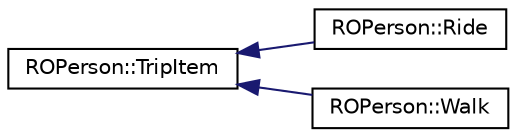 digraph "Graphical Class Hierarchy"
{
  edge [fontname="Helvetica",fontsize="10",labelfontname="Helvetica",labelfontsize="10"];
  node [fontname="Helvetica",fontsize="10",shape=record];
  rankdir="LR";
  Node0 [label="ROPerson::TripItem",height=0.2,width=0.4,color="black", fillcolor="white", style="filled",URL="$de/d65/class_r_o_person_1_1_trip_item.html",tooltip="A TripItem is part of a trip, e.g., go from here to here by car. "];
  Node0 -> Node1 [dir="back",color="midnightblue",fontsize="10",style="solid",fontname="Helvetica"];
  Node1 [label="ROPerson::Ride",height=0.2,width=0.4,color="black", fillcolor="white", style="filled",URL="$dc/d36/class_r_o_person_1_1_ride.html",tooltip="A ride is part of a trip, e.g., go from here to here by car or bus. "];
  Node0 -> Node2 [dir="back",color="midnightblue",fontsize="10",style="solid",fontname="Helvetica"];
  Node2 [label="ROPerson::Walk",height=0.2,width=0.4,color="black", fillcolor="white", style="filled",URL="$da/dd7/class_r_o_person_1_1_walk.html",tooltip="A walk is part of a trip, e.g., go from here to here by foot. "];
}
